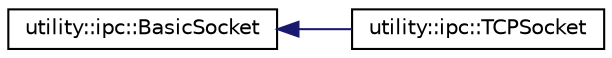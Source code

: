 digraph "Graphical Class Hierarchy"
{
 // LATEX_PDF_SIZE
  edge [fontname="Helvetica",fontsize="10",labelfontname="Helvetica",labelfontsize="10"];
  node [fontname="Helvetica",fontsize="10",shape=record];
  rankdir="LR";
  Node0 [label="utility::ipc::BasicSocket",height=0.2,width=0.4,color="black", fillcolor="white", style="filled",URL="$classutility_1_1ipc_1_1BasicSocket.html",tooltip=" "];
  Node0 -> Node1 [dir="back",color="midnightblue",fontsize="10",style="solid",fontname="Helvetica"];
  Node1 [label="utility::ipc::TCPSocket",height=0.2,width=0.4,color="black", fillcolor="white", style="filled",URL="$classutility_1_1ipc_1_1TCPSocket.html",tooltip="A tcp socket wrapper class."];
}
